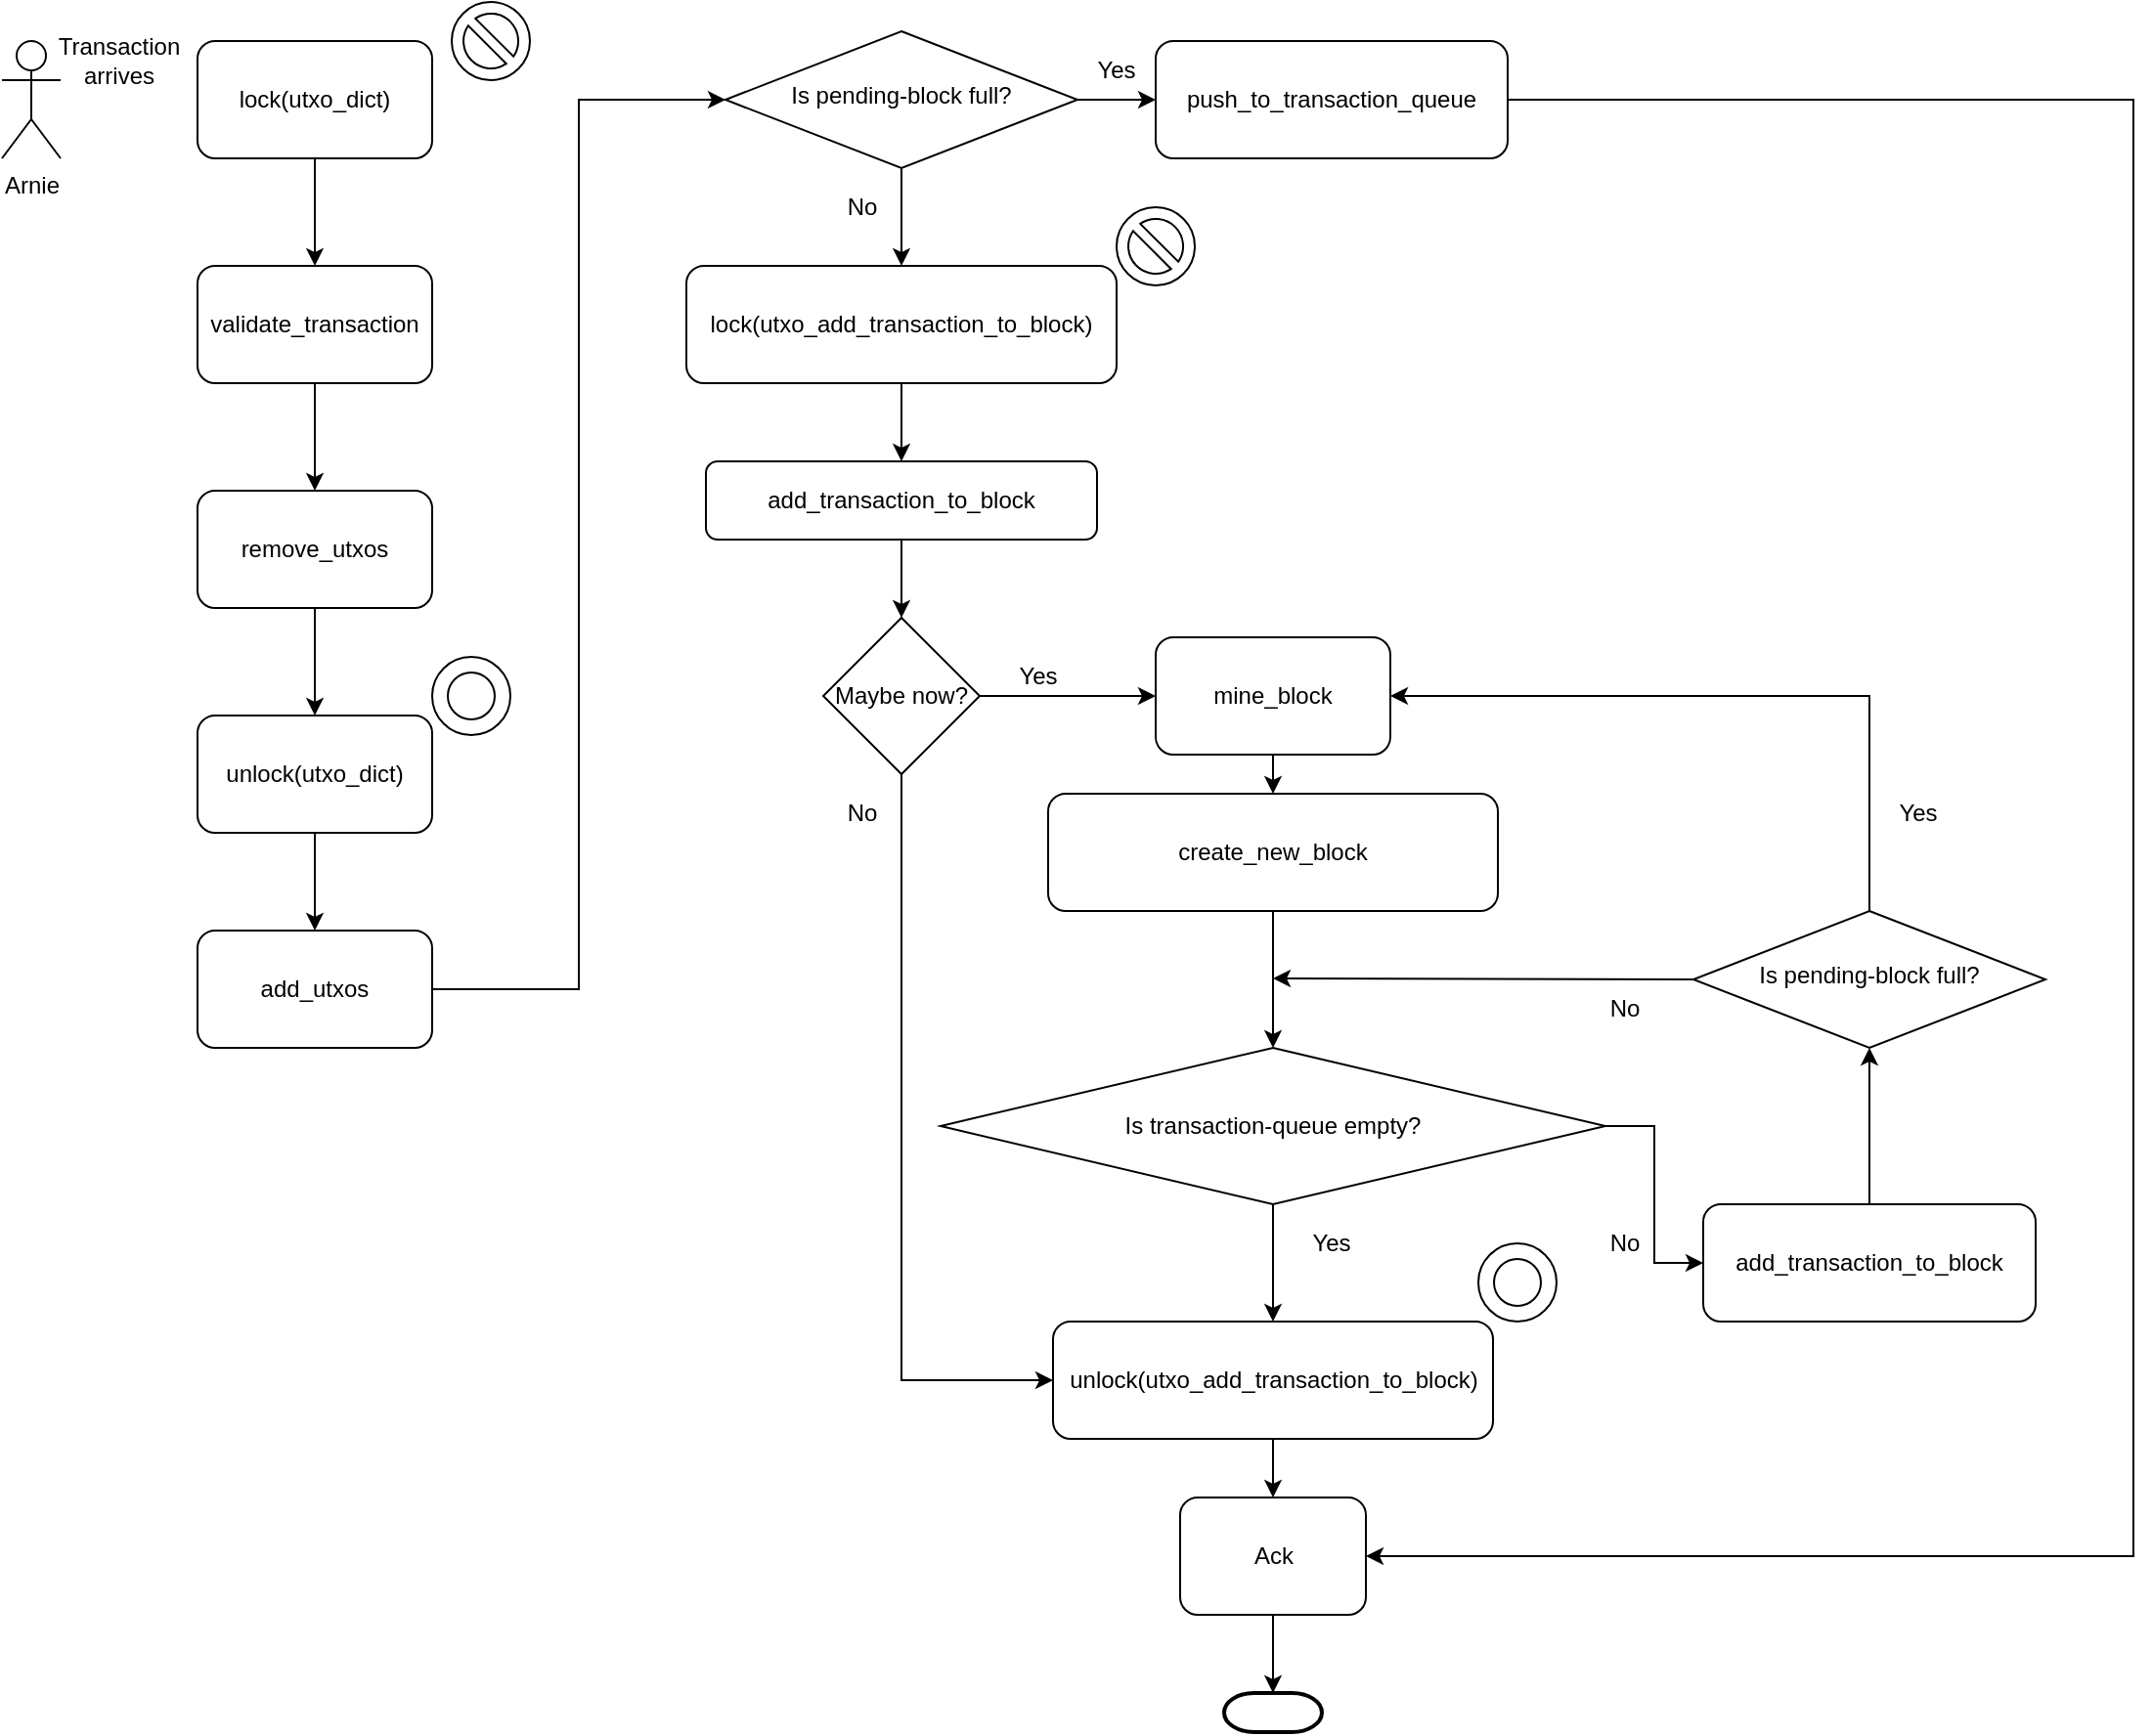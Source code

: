 <mxfile version="12.8.5" type="device"><diagram id="C5RBs43oDa-KdzZeNtuy" name="Page-1"><mxGraphModel dx="1504" dy="722" grid="1" gridSize="10" guides="1" tooltips="1" connect="1" arrows="1" fold="1" page="1" pageScale="1" pageWidth="827" pageHeight="1169" math="0" shadow="0"><root><mxCell id="WIyWlLk6GJQsqaUBKTNV-0"/><mxCell id="WIyWlLk6GJQsqaUBKTNV-1" parent="WIyWlLk6GJQsqaUBKTNV-0"/><mxCell id="DpS2CqrNn4fhhLf_uoPN-20" style="edgeStyle=orthogonalEdgeStyle;rounded=0;orthogonalLoop=1;jettySize=auto;html=1;exitX=0.5;exitY=1;exitDx=0;exitDy=0;entryX=0.5;entryY=0;entryDx=0;entryDy=0;" parent="WIyWlLk6GJQsqaUBKTNV-1" source="WIyWlLk6GJQsqaUBKTNV-3" target="DpS2CqrNn4fhhLf_uoPN-19" edge="1"><mxGeometry relative="1" as="geometry"/></mxCell><mxCell id="WIyWlLk6GJQsqaUBKTNV-3" value="add_transaction_to_block" style="rounded=1;whiteSpace=wrap;html=1;fontSize=12;glass=0;strokeWidth=1;shadow=0;" parent="WIyWlLk6GJQsqaUBKTNV-1" vertex="1"><mxGeometry x="380" y="250" width="200" height="40" as="geometry"/></mxCell><mxCell id="DpS2CqrNn4fhhLf_uoPN-29" style="edgeStyle=orthogonalEdgeStyle;rounded=0;orthogonalLoop=1;jettySize=auto;html=1;exitX=1;exitY=0.5;exitDx=0;exitDy=0;entryX=0;entryY=0.5;entryDx=0;entryDy=0;" parent="WIyWlLk6GJQsqaUBKTNV-1" source="WIyWlLk6GJQsqaUBKTNV-6" target="DpS2CqrNn4fhhLf_uoPN-27" edge="1"><mxGeometry relative="1" as="geometry"/></mxCell><mxCell id="wnTFSV-BhNKILvAm9nBp-12" value="" style="edgeStyle=orthogonalEdgeStyle;rounded=0;orthogonalLoop=1;jettySize=auto;html=1;" edge="1" parent="WIyWlLk6GJQsqaUBKTNV-1" source="WIyWlLk6GJQsqaUBKTNV-6" target="wnTFSV-BhNKILvAm9nBp-10"><mxGeometry relative="1" as="geometry"/></mxCell><mxCell id="WIyWlLk6GJQsqaUBKTNV-6" value="Is pending-block full?" style="rhombus;whiteSpace=wrap;html=1;shadow=0;fontFamily=Helvetica;fontSize=12;align=center;strokeWidth=1;spacing=6;spacingTop=-4;" parent="WIyWlLk6GJQsqaUBKTNV-1" vertex="1"><mxGeometry x="390" y="30" width="180" height="70" as="geometry"/></mxCell><mxCell id="DpS2CqrNn4fhhLf_uoPN-4" value="Arnie" style="shape=umlActor;verticalLabelPosition=bottom;labelBackgroundColor=#ffffff;verticalAlign=top;html=1;outlineConnect=0;" parent="WIyWlLk6GJQsqaUBKTNV-1" vertex="1"><mxGeometry x="20" y="35" width="30" height="60" as="geometry"/></mxCell><mxCell id="DpS2CqrNn4fhhLf_uoPN-10" value="Transaction arrives" style="text;html=1;strokeColor=none;fillColor=none;align=center;verticalAlign=middle;whiteSpace=wrap;rounded=0;" parent="WIyWlLk6GJQsqaUBKTNV-1" vertex="1"><mxGeometry x="60" y="35" width="40" height="20" as="geometry"/></mxCell><mxCell id="DpS2CqrNn4fhhLf_uoPN-17" value="No" style="text;html=1;strokeColor=none;fillColor=none;align=center;verticalAlign=middle;whiteSpace=wrap;rounded=0;" parent="WIyWlLk6GJQsqaUBKTNV-1" vertex="1"><mxGeometry x="440" y="110" width="40" height="20" as="geometry"/></mxCell><mxCell id="DpS2CqrNn4fhhLf_uoPN-21" style="edgeStyle=orthogonalEdgeStyle;rounded=0;orthogonalLoop=1;jettySize=auto;html=1;exitX=0.5;exitY=1;exitDx=0;exitDy=0;entryX=0;entryY=0.5;entryDx=0;entryDy=0;" parent="WIyWlLk6GJQsqaUBKTNV-1" source="DpS2CqrNn4fhhLf_uoPN-19" target="DpS2CqrNn4fhhLf_uoPN-37" edge="1"><mxGeometry relative="1" as="geometry"><mxPoint x="480" y="470" as="targetPoint"/></mxGeometry></mxCell><mxCell id="DpS2CqrNn4fhhLf_uoPN-22" style="edgeStyle=orthogonalEdgeStyle;rounded=0;orthogonalLoop=1;jettySize=auto;html=1;exitX=1;exitY=0.5;exitDx=0;exitDy=0;entryX=0;entryY=0.5;entryDx=0;entryDy=0;" parent="WIyWlLk6GJQsqaUBKTNV-1" source="DpS2CqrNn4fhhLf_uoPN-19" target="DpS2CqrNn4fhhLf_uoPN-24" edge="1"><mxGeometry relative="1" as="geometry"><mxPoint x="550" y="370" as="targetPoint"/></mxGeometry></mxCell><mxCell id="DpS2CqrNn4fhhLf_uoPN-19" value="Maybe now?" style="rhombus;whiteSpace=wrap;html=1;" parent="WIyWlLk6GJQsqaUBKTNV-1" vertex="1"><mxGeometry x="440" y="330" width="80" height="80" as="geometry"/></mxCell><mxCell id="DpS2CqrNn4fhhLf_uoPN-23" value="Yes" style="text;html=1;strokeColor=none;fillColor=none;align=center;verticalAlign=middle;whiteSpace=wrap;rounded=0;" parent="WIyWlLk6GJQsqaUBKTNV-1" vertex="1"><mxGeometry x="530" y="350" width="40" height="20" as="geometry"/></mxCell><mxCell id="DpS2CqrNn4fhhLf_uoPN-25" style="edgeStyle=orthogonalEdgeStyle;rounded=0;orthogonalLoop=1;jettySize=auto;html=1;exitX=0.5;exitY=1;exitDx=0;exitDy=0;entryX=0.5;entryY=0;entryDx=0;entryDy=0;" parent="WIyWlLk6GJQsqaUBKTNV-1" source="DpS2CqrNn4fhhLf_uoPN-24" target="DpS2CqrNn4fhhLf_uoPN-26" edge="1"><mxGeometry relative="1" as="geometry"><mxPoint x="670" y="460" as="targetPoint"/></mxGeometry></mxCell><mxCell id="DpS2CqrNn4fhhLf_uoPN-24" value="mine_block" style="rounded=1;whiteSpace=wrap;html=1;" parent="WIyWlLk6GJQsqaUBKTNV-1" vertex="1"><mxGeometry x="610" y="340" width="120" height="60" as="geometry"/></mxCell><mxCell id="wnTFSV-BhNKILvAm9nBp-19" value="" style="edgeStyle=orthogonalEdgeStyle;rounded=0;orthogonalLoop=1;jettySize=auto;html=1;" edge="1" parent="WIyWlLk6GJQsqaUBKTNV-1" source="DpS2CqrNn4fhhLf_uoPN-26" target="wnTFSV-BhNKILvAm9nBp-18"><mxGeometry relative="1" as="geometry"/></mxCell><mxCell id="DpS2CqrNn4fhhLf_uoPN-26" value="create_new_block" style="rounded=1;whiteSpace=wrap;html=1;" parent="WIyWlLk6GJQsqaUBKTNV-1" vertex="1"><mxGeometry x="555" y="420" width="230" height="60" as="geometry"/></mxCell><mxCell id="wnTFSV-BhNKILvAm9nBp-54" style="edgeStyle=orthogonalEdgeStyle;rounded=0;orthogonalLoop=1;jettySize=auto;html=1;exitX=1;exitY=0.5;exitDx=0;exitDy=0;entryX=1;entryY=0.5;entryDx=0;entryDy=0;" edge="1" parent="WIyWlLk6GJQsqaUBKTNV-1" source="DpS2CqrNn4fhhLf_uoPN-27" target="wnTFSV-BhNKILvAm9nBp-47"><mxGeometry relative="1" as="geometry"><mxPoint x="1110" y="760" as="targetPoint"/><Array as="points"><mxPoint x="1110" y="65"/><mxPoint x="1110" y="810"/></Array></mxGeometry></mxCell><mxCell id="DpS2CqrNn4fhhLf_uoPN-27" value="push_to_transaction_queue" style="rounded=1;whiteSpace=wrap;html=1;" parent="WIyWlLk6GJQsqaUBKTNV-1" vertex="1"><mxGeometry x="610" y="35" width="180" height="60" as="geometry"/></mxCell><mxCell id="DpS2CqrNn4fhhLf_uoPN-30" value="No" style="text;html=1;strokeColor=none;fillColor=none;align=center;verticalAlign=middle;whiteSpace=wrap;rounded=0;" parent="WIyWlLk6GJQsqaUBKTNV-1" vertex="1"><mxGeometry x="440" y="420" width="40" height="20" as="geometry"/></mxCell><mxCell id="DpS2CqrNn4fhhLf_uoPN-36" value="" style="strokeWidth=2;html=1;shape=mxgraph.flowchart.terminator;whiteSpace=wrap;" parent="WIyWlLk6GJQsqaUBKTNV-1" vertex="1"><mxGeometry x="645" y="880" width="50" height="20" as="geometry"/></mxCell><mxCell id="wnTFSV-BhNKILvAm9nBp-48" value="" style="edgeStyle=orthogonalEdgeStyle;rounded=0;orthogonalLoop=1;jettySize=auto;html=1;" edge="1" parent="WIyWlLk6GJQsqaUBKTNV-1" source="DpS2CqrNn4fhhLf_uoPN-37" target="wnTFSV-BhNKILvAm9nBp-47"><mxGeometry relative="1" as="geometry"/></mxCell><mxCell id="DpS2CqrNn4fhhLf_uoPN-37" value="unlock(utxo_add_transaction_to_block)" style="rounded=1;whiteSpace=wrap;html=1;" parent="WIyWlLk6GJQsqaUBKTNV-1" vertex="1"><mxGeometry x="557.5" y="690" width="225" height="60" as="geometry"/></mxCell><mxCell id="DpS2CqrNn4fhhLf_uoPN-41" value="Yes" style="text;html=1;strokeColor=none;fillColor=none;align=center;verticalAlign=middle;whiteSpace=wrap;rounded=0;" parent="WIyWlLk6GJQsqaUBKTNV-1" vertex="1"><mxGeometry x="570" y="40" width="40" height="20" as="geometry"/></mxCell><mxCell id="AaHBBksC97BB0_6cVUt1-4" style="edgeStyle=orthogonalEdgeStyle;rounded=0;orthogonalLoop=1;jettySize=auto;html=1;exitX=0.5;exitY=1;exitDx=0;exitDy=0;" parent="WIyWlLk6GJQsqaUBKTNV-1" source="AaHBBksC97BB0_6cVUt1-0" target="AaHBBksC97BB0_6cVUt1-3" edge="1"><mxGeometry relative="1" as="geometry"/></mxCell><mxCell id="AaHBBksC97BB0_6cVUt1-0" value="validate_transaction" style="rounded=1;whiteSpace=wrap;html=1;" parent="WIyWlLk6GJQsqaUBKTNV-1" vertex="1"><mxGeometry x="120" y="150" width="120" height="60" as="geometry"/></mxCell><mxCell id="wnTFSV-BhNKILvAm9nBp-7" style="edgeStyle=orthogonalEdgeStyle;rounded=0;orthogonalLoop=1;jettySize=auto;html=1;exitX=0.5;exitY=1;exitDx=0;exitDy=0;entryX=0.5;entryY=0;entryDx=0;entryDy=0;" edge="1" parent="WIyWlLk6GJQsqaUBKTNV-1" source="AaHBBksC97BB0_6cVUt1-3" target="wnTFSV-BhNKILvAm9nBp-6"><mxGeometry relative="1" as="geometry"/></mxCell><mxCell id="AaHBBksC97BB0_6cVUt1-3" value="remove_utxos" style="rounded=1;whiteSpace=wrap;html=1;" parent="WIyWlLk6GJQsqaUBKTNV-1" vertex="1"><mxGeometry x="120" y="265" width="120" height="60" as="geometry"/></mxCell><mxCell id="AaHBBksC97BB0_6cVUt1-7" style="edgeStyle=orthogonalEdgeStyle;rounded=0;orthogonalLoop=1;jettySize=auto;html=1;exitX=1;exitY=0.5;exitDx=0;exitDy=0;entryX=0;entryY=0.5;entryDx=0;entryDy=0;" parent="WIyWlLk6GJQsqaUBKTNV-1" source="AaHBBksC97BB0_6cVUt1-5" target="WIyWlLk6GJQsqaUBKTNV-6" edge="1"><mxGeometry relative="1" as="geometry"/></mxCell><mxCell id="AaHBBksC97BB0_6cVUt1-5" value="add_utxos" style="rounded=1;whiteSpace=wrap;html=1;" parent="WIyWlLk6GJQsqaUBKTNV-1" vertex="1"><mxGeometry x="120" y="490" width="120" height="60" as="geometry"/></mxCell><mxCell id="wnTFSV-BhNKILvAm9nBp-3" value="" style="verticalLabelPosition=bottom;verticalAlign=top;html=1;shape=mxgraph.basic.no_symbol;aspect=fixed;" vertex="1" parent="WIyWlLk6GJQsqaUBKTNV-1"><mxGeometry x="250" y="15" width="40" height="40" as="geometry"/></mxCell><mxCell id="wnTFSV-BhNKILvAm9nBp-5" style="edgeStyle=orthogonalEdgeStyle;rounded=0;orthogonalLoop=1;jettySize=auto;html=1;exitX=0.5;exitY=1;exitDx=0;exitDy=0;" edge="1" parent="WIyWlLk6GJQsqaUBKTNV-1" source="wnTFSV-BhNKILvAm9nBp-4" target="AaHBBksC97BB0_6cVUt1-0"><mxGeometry relative="1" as="geometry"/></mxCell><mxCell id="wnTFSV-BhNKILvAm9nBp-4" value="lock(utxo_dict)" style="rounded=1;whiteSpace=wrap;html=1;" vertex="1" parent="WIyWlLk6GJQsqaUBKTNV-1"><mxGeometry x="120" y="35" width="120" height="60" as="geometry"/></mxCell><mxCell id="wnTFSV-BhNKILvAm9nBp-8" value="" style="edgeStyle=orthogonalEdgeStyle;rounded=0;orthogonalLoop=1;jettySize=auto;html=1;" edge="1" parent="WIyWlLk6GJQsqaUBKTNV-1" source="wnTFSV-BhNKILvAm9nBp-6" target="AaHBBksC97BB0_6cVUt1-5"><mxGeometry relative="1" as="geometry"/></mxCell><mxCell id="wnTFSV-BhNKILvAm9nBp-6" value="unlock(utxo_dict)" style="rounded=1;whiteSpace=wrap;html=1;" vertex="1" parent="WIyWlLk6GJQsqaUBKTNV-1"><mxGeometry x="120" y="380" width="120" height="60" as="geometry"/></mxCell><mxCell id="wnTFSV-BhNKILvAm9nBp-9" value="" style="verticalLabelPosition=bottom;verticalAlign=top;html=1;shape=mxgraph.basic.donut;dx=8;aspect=fixed;" vertex="1" parent="WIyWlLk6GJQsqaUBKTNV-1"><mxGeometry x="240" y="350" width="40" height="40" as="geometry"/></mxCell><mxCell id="wnTFSV-BhNKILvAm9nBp-13" value="" style="edgeStyle=orthogonalEdgeStyle;rounded=0;orthogonalLoop=1;jettySize=auto;html=1;" edge="1" parent="WIyWlLk6GJQsqaUBKTNV-1" source="wnTFSV-BhNKILvAm9nBp-10" target="WIyWlLk6GJQsqaUBKTNV-3"><mxGeometry relative="1" as="geometry"/></mxCell><mxCell id="wnTFSV-BhNKILvAm9nBp-10" value="lock(utxo_add_transaction_to_block)" style="rounded=1;whiteSpace=wrap;html=1;" vertex="1" parent="WIyWlLk6GJQsqaUBKTNV-1"><mxGeometry x="370" y="150" width="220" height="60" as="geometry"/></mxCell><mxCell id="wnTFSV-BhNKILvAm9nBp-14" value="" style="verticalLabelPosition=bottom;verticalAlign=top;html=1;shape=mxgraph.basic.no_symbol;aspect=fixed;" vertex="1" parent="WIyWlLk6GJQsqaUBKTNV-1"><mxGeometry x="590" y="120" width="40" height="40" as="geometry"/></mxCell><mxCell id="wnTFSV-BhNKILvAm9nBp-20" value="" style="edgeStyle=orthogonalEdgeStyle;rounded=0;orthogonalLoop=1;jettySize=auto;html=1;" edge="1" parent="WIyWlLk6GJQsqaUBKTNV-1" source="wnTFSV-BhNKILvAm9nBp-18" target="DpS2CqrNn4fhhLf_uoPN-37"><mxGeometry relative="1" as="geometry"/></mxCell><mxCell id="wnTFSV-BhNKILvAm9nBp-27" value="" style="edgeStyle=orthogonalEdgeStyle;rounded=0;orthogonalLoop=1;jettySize=auto;html=1;" edge="1" parent="WIyWlLk6GJQsqaUBKTNV-1" source="wnTFSV-BhNKILvAm9nBp-18" target="wnTFSV-BhNKILvAm9nBp-25"><mxGeometry relative="1" as="geometry"/></mxCell><mxCell id="wnTFSV-BhNKILvAm9nBp-18" value="Is transaction-queue empty?" style="rhombus;whiteSpace=wrap;html=1;" vertex="1" parent="WIyWlLk6GJQsqaUBKTNV-1"><mxGeometry x="500" y="550" width="340" height="80" as="geometry"/></mxCell><mxCell id="wnTFSV-BhNKILvAm9nBp-21" value="Yes" style="text;html=1;strokeColor=none;fillColor=none;align=center;verticalAlign=middle;whiteSpace=wrap;rounded=0;" vertex="1" parent="WIyWlLk6GJQsqaUBKTNV-1"><mxGeometry x="680" y="640" width="40" height="20" as="geometry"/></mxCell><mxCell id="wnTFSV-BhNKILvAm9nBp-34" value="" style="edgeStyle=orthogonalEdgeStyle;rounded=0;orthogonalLoop=1;jettySize=auto;html=1;" edge="1" parent="WIyWlLk6GJQsqaUBKTNV-1" source="wnTFSV-BhNKILvAm9nBp-25" target="wnTFSV-BhNKILvAm9nBp-33"><mxGeometry relative="1" as="geometry"/></mxCell><mxCell id="wnTFSV-BhNKILvAm9nBp-25" value="add_transaction_to_block" style="rounded=1;whiteSpace=wrap;html=1;" vertex="1" parent="WIyWlLk6GJQsqaUBKTNV-1"><mxGeometry x="890" y="630" width="170" height="60" as="geometry"/></mxCell><mxCell id="wnTFSV-BhNKILvAm9nBp-40" style="edgeStyle=orthogonalEdgeStyle;rounded=0;orthogonalLoop=1;jettySize=auto;html=1;exitX=0.5;exitY=0;exitDx=0;exitDy=0;entryX=1;entryY=0.5;entryDx=0;entryDy=0;" edge="1" parent="WIyWlLk6GJQsqaUBKTNV-1" source="wnTFSV-BhNKILvAm9nBp-33" target="DpS2CqrNn4fhhLf_uoPN-24"><mxGeometry relative="1" as="geometry"/></mxCell><mxCell id="wnTFSV-BhNKILvAm9nBp-46" style="edgeStyle=orthogonalEdgeStyle;rounded=0;orthogonalLoop=1;jettySize=auto;html=1;exitX=0;exitY=0.5;exitDx=0;exitDy=0;" edge="1" parent="WIyWlLk6GJQsqaUBKTNV-1" source="wnTFSV-BhNKILvAm9nBp-33"><mxGeometry relative="1" as="geometry"><mxPoint x="670" y="514.471" as="targetPoint"/></mxGeometry></mxCell><mxCell id="wnTFSV-BhNKILvAm9nBp-33" value="Is pending-block full?" style="rhombus;whiteSpace=wrap;html=1;shadow=0;fontFamily=Helvetica;fontSize=12;align=center;strokeWidth=1;spacing=6;spacingTop=-4;" vertex="1" parent="WIyWlLk6GJQsqaUBKTNV-1"><mxGeometry x="885" y="480" width="180" height="70" as="geometry"/></mxCell><mxCell id="wnTFSV-BhNKILvAm9nBp-38" value="No" style="text;html=1;strokeColor=none;fillColor=none;align=center;verticalAlign=middle;whiteSpace=wrap;rounded=0;" vertex="1" parent="WIyWlLk6GJQsqaUBKTNV-1"><mxGeometry x="830" y="520" width="40" height="20" as="geometry"/></mxCell><mxCell id="wnTFSV-BhNKILvAm9nBp-39" value="No" style="text;html=1;strokeColor=none;fillColor=none;align=center;verticalAlign=middle;whiteSpace=wrap;rounded=0;" vertex="1" parent="WIyWlLk6GJQsqaUBKTNV-1"><mxGeometry x="830" y="640" width="40" height="20" as="geometry"/></mxCell><mxCell id="wnTFSV-BhNKILvAm9nBp-41" value="Yes" style="text;html=1;strokeColor=none;fillColor=none;align=center;verticalAlign=middle;whiteSpace=wrap;rounded=0;" vertex="1" parent="WIyWlLk6GJQsqaUBKTNV-1"><mxGeometry x="980" y="420" width="40" height="20" as="geometry"/></mxCell><mxCell id="wnTFSV-BhNKILvAm9nBp-53" style="edgeStyle=orthogonalEdgeStyle;rounded=0;orthogonalLoop=1;jettySize=auto;html=1;exitX=0.5;exitY=1;exitDx=0;exitDy=0;entryX=0.5;entryY=0;entryDx=0;entryDy=0;entryPerimeter=0;" edge="1" parent="WIyWlLk6GJQsqaUBKTNV-1" source="wnTFSV-BhNKILvAm9nBp-47" target="DpS2CqrNn4fhhLf_uoPN-36"><mxGeometry relative="1" as="geometry"/></mxCell><mxCell id="wnTFSV-BhNKILvAm9nBp-47" value="Ack" style="rounded=1;whiteSpace=wrap;html=1;" vertex="1" parent="WIyWlLk6GJQsqaUBKTNV-1"><mxGeometry x="622.5" y="780" width="95" height="60" as="geometry"/></mxCell><mxCell id="wnTFSV-BhNKILvAm9nBp-55" value="" style="verticalLabelPosition=bottom;verticalAlign=top;html=1;shape=mxgraph.basic.donut;dx=8;aspect=fixed;" vertex="1" parent="WIyWlLk6GJQsqaUBKTNV-1"><mxGeometry x="775" y="650" width="40" height="40" as="geometry"/></mxCell></root></mxGraphModel></diagram></mxfile>